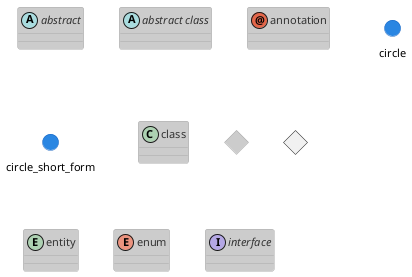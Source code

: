 ' Do not edit
' Theme Gallery
' autogenerated by script
'
@startuml
!theme reddress-lightblue
abstract        abstract
abstract class  "abstract class"
annotation      annotation
circle          circle
()              circle_short_form
class           class
diamond         diamond
<>              diamond_short_form
entity          entity
enum            enum
interface       interface
@enduml
